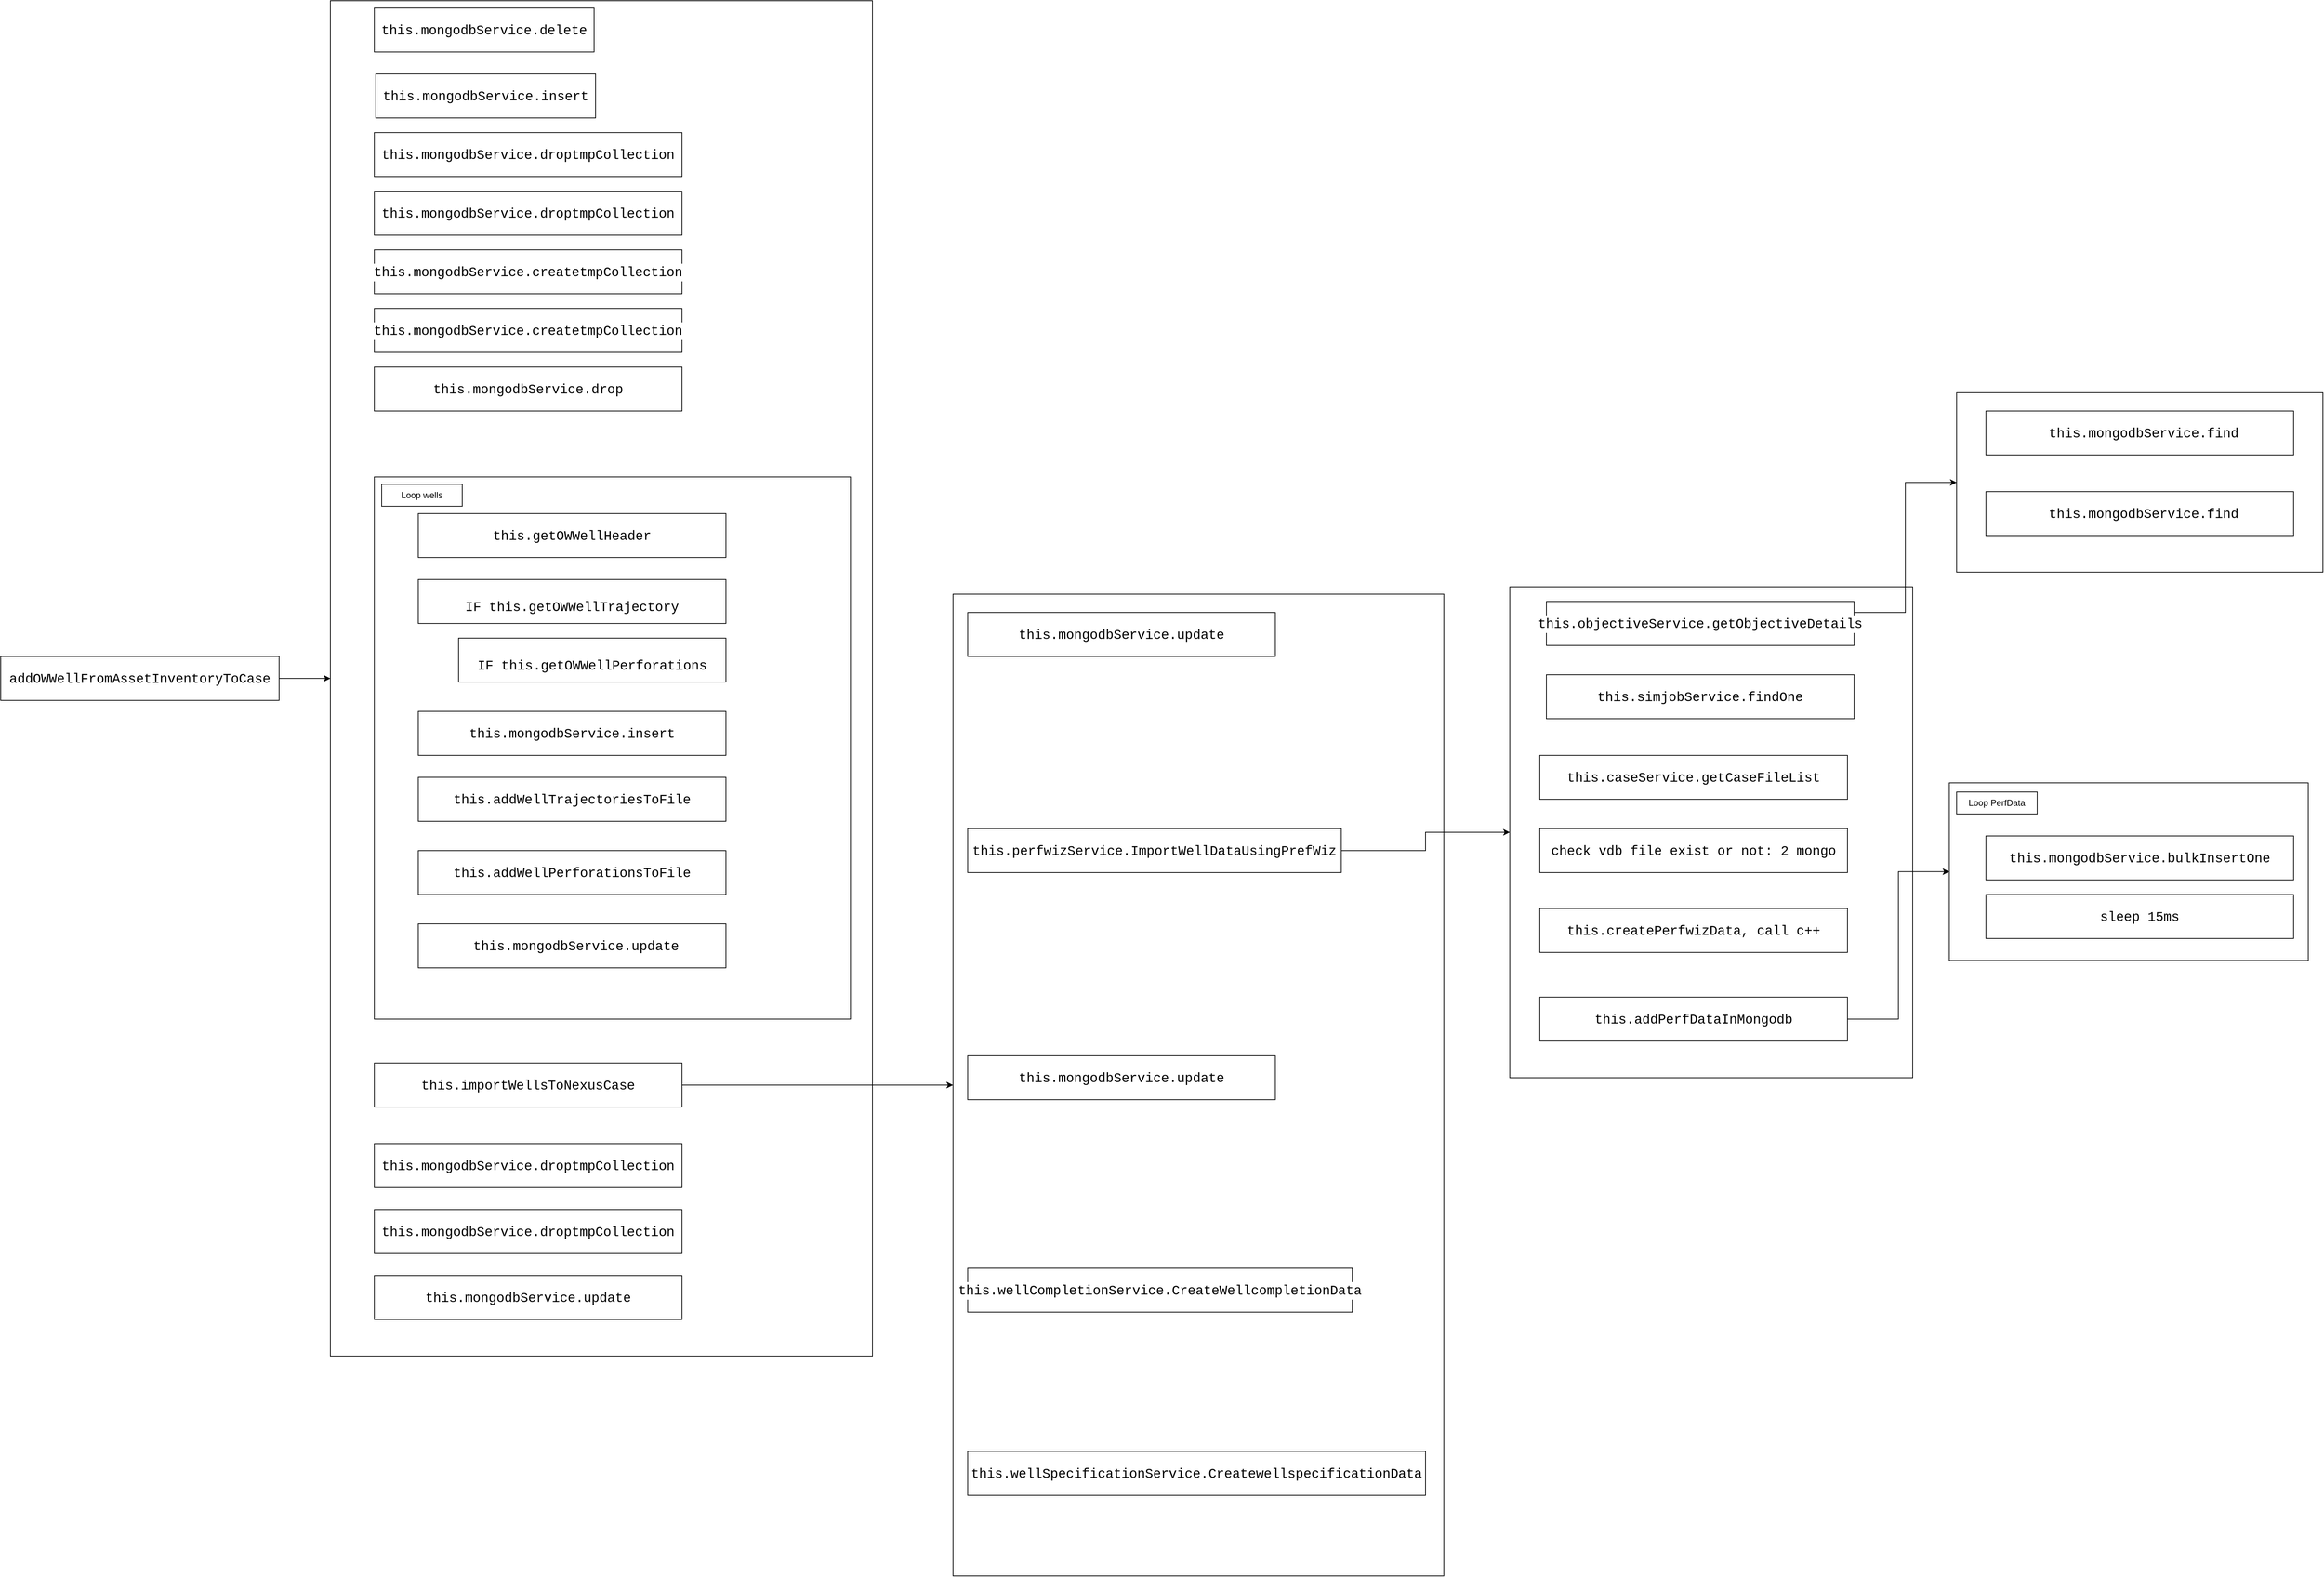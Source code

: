 <mxfile version="21.1.5" type="github">
  <diagram name="Page-1" id="aQZmvvaxGpf4Tu83erWk">
    <mxGraphModel dx="3718" dy="2628" grid="1" gridSize="10" guides="1" tooltips="1" connect="1" arrows="1" fold="1" page="1" pageScale="1" pageWidth="850" pageHeight="1100" math="0" shadow="0">
      <root>
        <mxCell id="0" />
        <mxCell id="1" parent="0" />
        <mxCell id="Qg5Ax-CYWA5A_ijGNvHu-24" value="" style="rounded=0;whiteSpace=wrap;html=1;" vertex="1" parent="1">
          <mxGeometry x="140" y="-10" width="740" height="1850" as="geometry" />
        </mxCell>
        <mxCell id="Qg5Ax-CYWA5A_ijGNvHu-25" style="edgeStyle=orthogonalEdgeStyle;rounded=0;orthogonalLoop=1;jettySize=auto;html=1;exitX=1;exitY=0.5;exitDx=0;exitDy=0;entryX=0;entryY=0.5;entryDx=0;entryDy=0;" edge="1" parent="1" source="Qg5Ax-CYWA5A_ijGNvHu-1" target="Qg5Ax-CYWA5A_ijGNvHu-24">
          <mxGeometry relative="1" as="geometry" />
        </mxCell>
        <mxCell id="Qg5Ax-CYWA5A_ijGNvHu-1" value="&lt;div style=&quot;background-color: rgb(255, 255, 255); font-family: Consolas, &amp;quot;Courier New&amp;quot;, monospace; font-size: 18px; line-height: 24px;&quot;&gt;addOWWellFromAssetInventoryToCase&lt;/div&gt;" style="rounded=0;whiteSpace=wrap;html=1;" vertex="1" parent="1">
          <mxGeometry x="-310" y="885" width="380" height="60" as="geometry" />
        </mxCell>
        <mxCell id="Qg5Ax-CYWA5A_ijGNvHu-2" value="&lt;div style=&quot;background-color: rgb(255, 255, 255); font-family: Consolas, &amp;quot;Courier New&amp;quot;, monospace; font-size: 18px; line-height: 24px;&quot;&gt;this.mongodbService.delete&lt;/div&gt;" style="rounded=0;whiteSpace=wrap;html=1;" vertex="1" parent="1">
          <mxGeometry x="200" width="300" height="60" as="geometry" />
        </mxCell>
        <mxCell id="Qg5Ax-CYWA5A_ijGNvHu-3" value="&lt;div style=&quot;background-color: rgb(255, 255, 255); font-family: Consolas, &amp;quot;Courier New&amp;quot;, monospace; font-size: 18px; line-height: 24px;&quot;&gt;&lt;br&gt;&lt;/div&gt;" style="rounded=0;whiteSpace=wrap;html=1;align=left;" vertex="1" parent="1">
          <mxGeometry x="200" y="640" width="650" height="740" as="geometry" />
        </mxCell>
        <mxCell id="Qg5Ax-CYWA5A_ijGNvHu-4" value="&lt;div style=&quot;background-color: rgb(255, 255, 255); font-family: Consolas, &amp;quot;Courier New&amp;quot;, monospace; font-size: 18px; line-height: 24px;&quot;&gt;this.mongodbService.droptmpCollection&lt;/div&gt;" style="rounded=0;whiteSpace=wrap;html=1;" vertex="1" parent="1">
          <mxGeometry x="200" y="170" width="420" height="60" as="geometry" />
        </mxCell>
        <mxCell id="Qg5Ax-CYWA5A_ijGNvHu-5" value="&lt;div style=&quot;background-color: rgb(255, 255, 255); font-family: Consolas, &amp;quot;Courier New&amp;quot;, monospace; font-size: 18px; line-height: 24px;&quot;&gt;this.mongodbService.droptmpCollection&lt;/div&gt;" style="rounded=0;whiteSpace=wrap;html=1;" vertex="1" parent="1">
          <mxGeometry x="200" y="250" width="420" height="60" as="geometry" />
        </mxCell>
        <mxCell id="Qg5Ax-CYWA5A_ijGNvHu-6" value="&lt;div style=&quot;background-color: rgb(255, 255, 255); font-family: Consolas, &amp;quot;Courier New&amp;quot;, monospace; font-size: 18px; line-height: 24px;&quot;&gt;this.mongodbService.createtmpCollection&lt;/div&gt;" style="rounded=0;whiteSpace=wrap;html=1;" vertex="1" parent="1">
          <mxGeometry x="200" y="330" width="420" height="60" as="geometry" />
        </mxCell>
        <mxCell id="Qg5Ax-CYWA5A_ijGNvHu-7" value="&lt;div style=&quot;background-color: rgb(255, 255, 255); font-family: Consolas, &amp;quot;Courier New&amp;quot;, monospace; font-size: 18px; line-height: 24px;&quot;&gt;this.mongodbService.createtmpCollection&lt;/div&gt;" style="rounded=0;whiteSpace=wrap;html=1;" vertex="1" parent="1">
          <mxGeometry x="200" y="410" width="420" height="60" as="geometry" />
        </mxCell>
        <mxCell id="Qg5Ax-CYWA5A_ijGNvHu-8" value="&lt;div style=&quot;background-color: rgb(255, 255, 255); font-family: Consolas, &amp;quot;Courier New&amp;quot;, monospace; font-size: 18px; line-height: 24px;&quot;&gt;this.mongodbService.drop&lt;/div&gt;" style="rounded=0;whiteSpace=wrap;html=1;" vertex="1" parent="1">
          <mxGeometry x="200" y="490" width="420" height="60" as="geometry" />
        </mxCell>
        <mxCell id="Qg5Ax-CYWA5A_ijGNvHu-9" value="&lt;div style=&quot;background-color: rgb(255, 255, 255); font-family: Consolas, &amp;quot;Courier New&amp;quot;, monospace; font-size: 18px; line-height: 24px;&quot;&gt;this.mongodbService.insert&lt;/div&gt;" style="rounded=0;whiteSpace=wrap;html=1;" vertex="1" parent="1">
          <mxGeometry x="202" y="90" width="300" height="60" as="geometry" />
        </mxCell>
        <mxCell id="Qg5Ax-CYWA5A_ijGNvHu-10" value="Loop wells" style="rounded=0;whiteSpace=wrap;html=1;" vertex="1" parent="1">
          <mxGeometry x="210" y="650" width="110" height="30" as="geometry" />
        </mxCell>
        <mxCell id="Qg5Ax-CYWA5A_ijGNvHu-11" value="&lt;div style=&quot;background-color: rgb(255, 255, 255); font-family: Consolas, &amp;quot;Courier New&amp;quot;, monospace; font-size: 18px; line-height: 24px;&quot;&gt;this&lt;span style=&quot;&quot;&gt;.&lt;/span&gt;getOWWellHeader&lt;/div&gt;" style="rounded=0;whiteSpace=wrap;html=1;" vertex="1" parent="1">
          <mxGeometry x="260" y="690" width="420" height="60" as="geometry" />
        </mxCell>
        <mxCell id="Qg5Ax-CYWA5A_ijGNvHu-12" value="&lt;br&gt;&lt;div style=&quot;color: rgb(0, 0, 0); background-color: rgb(255, 255, 255); font-family: Consolas, &amp;quot;Courier New&amp;quot;, monospace; font-weight: normal; font-size: 18px; line-height: 24px;&quot;&gt;&lt;div&gt;&lt;span style=&quot;color: #000000;&quot;&gt;IF this.getOWWellTrajectory&lt;/span&gt;&lt;/div&gt;&lt;/div&gt;" style="rounded=0;whiteSpace=wrap;html=1;" vertex="1" parent="1">
          <mxGeometry x="260" y="780" width="420" height="60" as="geometry" />
        </mxCell>
        <mxCell id="Qg5Ax-CYWA5A_ijGNvHu-14" value="&lt;div style=&quot;background-color: rgb(255, 255, 255); font-family: Consolas, &amp;quot;Courier New&amp;quot;, monospace; font-size: 18px; line-height: 24px;&quot;&gt;&lt;div style=&quot;line-height: 24px;&quot;&gt;this.mongodbService.insert&lt;/div&gt;&lt;/div&gt;" style="rounded=0;whiteSpace=wrap;html=1;" vertex="1" parent="1">
          <mxGeometry x="260" y="960" width="420" height="60" as="geometry" />
        </mxCell>
        <mxCell id="Qg5Ax-CYWA5A_ijGNvHu-15" value="&lt;br&gt;&lt;div style=&quot;color: rgb(0, 0, 0); background-color: rgb(255, 255, 255); font-family: Consolas, &amp;quot;Courier New&amp;quot;, monospace; font-weight: normal; font-size: 18px; line-height: 24px;&quot;&gt;&lt;div&gt;&lt;span style=&quot;color: #000000;&quot;&gt;IF this.&lt;/span&gt;getOWWellPerforations&lt;/div&gt;&lt;/div&gt;" style="rounded=0;whiteSpace=wrap;html=1;" vertex="1" parent="1">
          <mxGeometry x="315" y="860" width="365" height="60" as="geometry" />
        </mxCell>
        <mxCell id="Qg5Ax-CYWA5A_ijGNvHu-16" value="&lt;div style=&quot;background-color: rgb(255, 255, 255); font-family: Consolas, &amp;quot;Courier New&amp;quot;, monospace; font-size: 18px; line-height: 24px;&quot;&gt;&lt;div style=&quot;line-height: 24px;&quot;&gt;this.addWellTrajectoriesToFile&lt;/div&gt;&lt;/div&gt;" style="rounded=0;whiteSpace=wrap;html=1;" vertex="1" parent="1">
          <mxGeometry x="260" y="1050" width="420" height="60" as="geometry" />
        </mxCell>
        <mxCell id="Qg5Ax-CYWA5A_ijGNvHu-17" value="&lt;div style=&quot;background-color: rgb(255, 255, 255); font-family: Consolas, &amp;quot;Courier New&amp;quot;, monospace; font-size: 18px; line-height: 24px;&quot;&gt;&lt;div style=&quot;line-height: 24px;&quot;&gt;this.addWellPerforationsToFile&lt;/div&gt;&lt;/div&gt;" style="rounded=0;whiteSpace=wrap;html=1;" vertex="1" parent="1">
          <mxGeometry x="260" y="1150" width="420" height="60" as="geometry" />
        </mxCell>
        <mxCell id="Qg5Ax-CYWA5A_ijGNvHu-18" value="&lt;div style=&quot;background-color: rgb(255, 255, 255); font-family: Consolas, &amp;quot;Courier New&amp;quot;, monospace; font-size: 18px; line-height: 24px;&quot;&gt;&lt;div style=&quot;line-height: 24px;&quot;&gt;&amp;nbsp;this.mongodbService.update&lt;/div&gt;&lt;/div&gt;" style="rounded=0;whiteSpace=wrap;html=1;" vertex="1" parent="1">
          <mxGeometry x="260" y="1250" width="420" height="60" as="geometry" />
        </mxCell>
        <mxCell id="Qg5Ax-CYWA5A_ijGNvHu-27" style="edgeStyle=orthogonalEdgeStyle;rounded=0;orthogonalLoop=1;jettySize=auto;html=1;exitX=1;exitY=0.5;exitDx=0;exitDy=0;entryX=0;entryY=0.5;entryDx=0;entryDy=0;" edge="1" parent="1" source="Qg5Ax-CYWA5A_ijGNvHu-19" target="Qg5Ax-CYWA5A_ijGNvHu-26">
          <mxGeometry relative="1" as="geometry" />
        </mxCell>
        <mxCell id="Qg5Ax-CYWA5A_ijGNvHu-19" value="&lt;div style=&quot;background-color: rgb(255, 255, 255); font-family: Consolas, &amp;quot;Courier New&amp;quot;, monospace; font-size: 18px; line-height: 24px;&quot;&gt;&lt;div style=&quot;line-height: 24px;&quot;&gt;this.importWellsToNexusCase&lt;/div&gt;&lt;/div&gt;" style="rounded=0;whiteSpace=wrap;html=1;" vertex="1" parent="1">
          <mxGeometry x="200" y="1440" width="420" height="60" as="geometry" />
        </mxCell>
        <mxCell id="Qg5Ax-CYWA5A_ijGNvHu-20" value="&lt;div style=&quot;background-color: rgb(255, 255, 255); font-family: Consolas, &amp;quot;Courier New&amp;quot;, monospace; font-size: 18px; line-height: 24px;&quot;&gt;&lt;div style=&quot;line-height: 24px;&quot;&gt;this.mongodbService.droptmpCollection&lt;/div&gt;&lt;/div&gt;" style="rounded=0;whiteSpace=wrap;html=1;" vertex="1" parent="1">
          <mxGeometry x="200" y="1550" width="420" height="60" as="geometry" />
        </mxCell>
        <mxCell id="Qg5Ax-CYWA5A_ijGNvHu-21" value="&lt;div style=&quot;background-color: rgb(255, 255, 255); font-family: Consolas, &amp;quot;Courier New&amp;quot;, monospace; font-size: 18px; line-height: 24px;&quot;&gt;&lt;div style=&quot;line-height: 24px;&quot;&gt;this.mongodbService.droptmpCollection&lt;/div&gt;&lt;/div&gt;" style="rounded=0;whiteSpace=wrap;html=1;" vertex="1" parent="1">
          <mxGeometry x="200" y="1640" width="420" height="60" as="geometry" />
        </mxCell>
        <mxCell id="Qg5Ax-CYWA5A_ijGNvHu-22" value="&lt;div style=&quot;background-color: rgb(255, 255, 255); font-family: Consolas, &amp;quot;Courier New&amp;quot;, monospace; font-size: 18px; line-height: 24px;&quot;&gt;&lt;div style=&quot;line-height: 24px;&quot;&gt;&lt;div style=&quot;line-height: 24px;&quot;&gt;this.mongodbService.update&lt;/div&gt;&lt;/div&gt;&lt;/div&gt;" style="rounded=0;whiteSpace=wrap;html=1;" vertex="1" parent="1">
          <mxGeometry x="200" y="1730" width="420" height="60" as="geometry" />
        </mxCell>
        <mxCell id="Qg5Ax-CYWA5A_ijGNvHu-26" value="" style="rounded=0;whiteSpace=wrap;html=1;" vertex="1" parent="1">
          <mxGeometry x="990" y="800" width="670" height="1340" as="geometry" />
        </mxCell>
        <mxCell id="Qg5Ax-CYWA5A_ijGNvHu-28" value="&lt;div style=&quot;background-color: rgb(255, 255, 255); font-family: Consolas, &amp;quot;Courier New&amp;quot;, monospace; font-size: 18px; line-height: 24px;&quot;&gt;&lt;div style=&quot;line-height: 24px;&quot;&gt;this.mongodbService.update&lt;/div&gt;&lt;/div&gt;" style="rounded=0;whiteSpace=wrap;html=1;" vertex="1" parent="1">
          <mxGeometry x="1010" y="825" width="420" height="60" as="geometry" />
        </mxCell>
        <mxCell id="Qg5Ax-CYWA5A_ijGNvHu-42" style="edgeStyle=orthogonalEdgeStyle;rounded=0;orthogonalLoop=1;jettySize=auto;html=1;entryX=0;entryY=0.5;entryDx=0;entryDy=0;" edge="1" parent="1" source="Qg5Ax-CYWA5A_ijGNvHu-29" target="Qg5Ax-CYWA5A_ijGNvHu-33">
          <mxGeometry relative="1" as="geometry" />
        </mxCell>
        <mxCell id="Qg5Ax-CYWA5A_ijGNvHu-29" value="&lt;div style=&quot;background-color: rgb(255, 255, 255); font-family: Consolas, &amp;quot;Courier New&amp;quot;, monospace; font-size: 18px; line-height: 24px;&quot;&gt;&lt;div style=&quot;line-height: 24px;&quot;&gt;&lt;div style=&quot;line-height: 24px;&quot;&gt;&lt;div style=&quot;line-height: 24px;&quot;&gt;this.perfwizService.ImportWellDataUsingPrefWiz&lt;/div&gt;&lt;/div&gt;&lt;/div&gt;&lt;/div&gt;" style="rounded=0;whiteSpace=wrap;html=1;" vertex="1" parent="1">
          <mxGeometry x="1010" y="1120" width="510" height="60" as="geometry" />
        </mxCell>
        <mxCell id="Qg5Ax-CYWA5A_ijGNvHu-30" value="&lt;div style=&quot;background-color: rgb(255, 255, 255); font-family: Consolas, &amp;quot;Courier New&amp;quot;, monospace; font-size: 18px; line-height: 24px;&quot;&gt;&lt;div style=&quot;line-height: 24px;&quot;&gt;this.mongodbService.update&lt;/div&gt;&lt;/div&gt;" style="rounded=0;whiteSpace=wrap;html=1;" vertex="1" parent="1">
          <mxGeometry x="1010" y="1430" width="420" height="60" as="geometry" />
        </mxCell>
        <mxCell id="Qg5Ax-CYWA5A_ijGNvHu-31" value="&lt;div style=&quot;background-color: rgb(255, 255, 255); font-family: Consolas, &amp;quot;Courier New&amp;quot;, monospace; font-size: 18px; line-height: 24px;&quot;&gt;&lt;div style=&quot;line-height: 24px;&quot;&gt;&lt;div style=&quot;line-height: 24px;&quot;&gt;this.wellCompletionService.CreateWellcompletionData&lt;/div&gt;&lt;/div&gt;&lt;/div&gt;" style="rounded=0;whiteSpace=wrap;html=1;" vertex="1" parent="1">
          <mxGeometry x="1010" y="1720" width="525" height="60" as="geometry" />
        </mxCell>
        <mxCell id="Qg5Ax-CYWA5A_ijGNvHu-32" value="&lt;div style=&quot;background-color: rgb(255, 255, 255); font-family: Consolas, &amp;quot;Courier New&amp;quot;, monospace; font-size: 18px; line-height: 24px;&quot;&gt;&lt;div style=&quot;line-height: 24px;&quot;&gt;&lt;div style=&quot;line-height: 24px;&quot;&gt;this.wellSpecificationService.CreatewellspecificationData&lt;/div&gt;&lt;/div&gt;&lt;/div&gt;" style="rounded=0;whiteSpace=wrap;html=1;" vertex="1" parent="1">
          <mxGeometry x="1010" y="1970" width="625" height="60" as="geometry" />
        </mxCell>
        <mxCell id="Qg5Ax-CYWA5A_ijGNvHu-33" value="" style="rounded=0;whiteSpace=wrap;html=1;" vertex="1" parent="1">
          <mxGeometry x="1750" y="790" width="550" height="670" as="geometry" />
        </mxCell>
        <mxCell id="Qg5Ax-CYWA5A_ijGNvHu-39" style="edgeStyle=orthogonalEdgeStyle;rounded=0;orthogonalLoop=1;jettySize=auto;html=1;exitX=1;exitY=0.25;exitDx=0;exitDy=0;entryX=0;entryY=0.5;entryDx=0;entryDy=0;" edge="1" parent="1" source="Qg5Ax-CYWA5A_ijGNvHu-34" target="Qg5Ax-CYWA5A_ijGNvHu-36">
          <mxGeometry relative="1" as="geometry" />
        </mxCell>
        <mxCell id="Qg5Ax-CYWA5A_ijGNvHu-34" value="&lt;div style=&quot;background-color: rgb(255, 255, 255); font-family: Consolas, &amp;quot;Courier New&amp;quot;, monospace; font-size: 18px; line-height: 24px;&quot;&gt;&lt;div style=&quot;line-height: 24px;&quot;&gt;&lt;div style=&quot;line-height: 24px;&quot;&gt;this.objectiveService.getObjectiveDetails&lt;/div&gt;&lt;/div&gt;&lt;/div&gt;" style="rounded=0;whiteSpace=wrap;html=1;" vertex="1" parent="1">
          <mxGeometry x="1800" y="810" width="420" height="60" as="geometry" />
        </mxCell>
        <mxCell id="Qg5Ax-CYWA5A_ijGNvHu-35" value="&lt;div style=&quot;background-color: rgb(255, 255, 255); font-family: Consolas, &amp;quot;Courier New&amp;quot;, monospace; font-size: 18px; line-height: 24px;&quot;&gt;&lt;div style=&quot;line-height: 24px;&quot;&gt;&lt;div style=&quot;line-height: 24px;&quot;&gt;this.simjobService.findOne&lt;/div&gt;&lt;/div&gt;&lt;/div&gt;" style="rounded=0;whiteSpace=wrap;html=1;" vertex="1" parent="1">
          <mxGeometry x="1800" y="910" width="420" height="60" as="geometry" />
        </mxCell>
        <mxCell id="Qg5Ax-CYWA5A_ijGNvHu-36" value="" style="rounded=0;whiteSpace=wrap;html=1;" vertex="1" parent="1">
          <mxGeometry x="2360" y="525" width="500" height="245" as="geometry" />
        </mxCell>
        <mxCell id="Qg5Ax-CYWA5A_ijGNvHu-37" value="&lt;div style=&quot;background-color: rgb(255, 255, 255); font-family: Consolas, &amp;quot;Courier New&amp;quot;, monospace; font-size: 18px; line-height: 24px;&quot;&gt;&lt;div style=&quot;line-height: 24px;&quot;&gt;&lt;div style=&quot;line-height: 24px;&quot;&gt;&lt;div style=&quot;line-height: 24px;&quot;&gt;&amp;nbsp;this.mongodbService.find&lt;/div&gt;&lt;/div&gt;&lt;/div&gt;&lt;/div&gt;" style="rounded=0;whiteSpace=wrap;html=1;" vertex="1" parent="1">
          <mxGeometry x="2400" y="550" width="420" height="60" as="geometry" />
        </mxCell>
        <mxCell id="Qg5Ax-CYWA5A_ijGNvHu-38" value="&lt;div style=&quot;background-color: rgb(255, 255, 255); font-family: Consolas, &amp;quot;Courier New&amp;quot;, monospace; font-size: 18px; line-height: 24px;&quot;&gt;&lt;div style=&quot;line-height: 24px;&quot;&gt;&lt;div style=&quot;line-height: 24px;&quot;&gt;&lt;div style=&quot;line-height: 24px;&quot;&gt;&amp;nbsp;this.mongodbService.find&lt;/div&gt;&lt;/div&gt;&lt;/div&gt;&lt;/div&gt;" style="rounded=0;whiteSpace=wrap;html=1;" vertex="1" parent="1">
          <mxGeometry x="2400" y="660" width="420" height="60" as="geometry" />
        </mxCell>
        <mxCell id="Qg5Ax-CYWA5A_ijGNvHu-40" value="&lt;div style=&quot;background-color: rgb(255, 255, 255); font-family: Consolas, &amp;quot;Courier New&amp;quot;, monospace; font-size: 18px; line-height: 24px;&quot;&gt;&lt;div style=&quot;line-height: 24px;&quot;&gt;&lt;div style=&quot;line-height: 24px;&quot;&gt;&lt;div style=&quot;line-height: 24px;&quot;&gt;this.caseService.getCaseFileList&lt;/div&gt;&lt;/div&gt;&lt;/div&gt;&lt;/div&gt;" style="rounded=0;whiteSpace=wrap;html=1;" vertex="1" parent="1">
          <mxGeometry x="1791" y="1020" width="420" height="60" as="geometry" />
        </mxCell>
        <mxCell id="Qg5Ax-CYWA5A_ijGNvHu-41" value="&lt;div style=&quot;background-color: rgb(255, 255, 255); font-family: Consolas, &amp;quot;Courier New&amp;quot;, monospace; font-size: 18px; line-height: 24px;&quot;&gt;&lt;div style=&quot;line-height: 24px;&quot;&gt;&lt;div style=&quot;line-height: 24px;&quot;&gt;&lt;div style=&quot;line-height: 24px;&quot;&gt;check vdb file exist or not: 2 mongo&lt;/div&gt;&lt;/div&gt;&lt;/div&gt;&lt;/div&gt;" style="rounded=0;whiteSpace=wrap;html=1;" vertex="1" parent="1">
          <mxGeometry x="1791" y="1120" width="420" height="60" as="geometry" />
        </mxCell>
        <mxCell id="Qg5Ax-CYWA5A_ijGNvHu-43" value="&lt;div style=&quot;background-color: rgb(255, 255, 255); font-family: Consolas, &amp;quot;Courier New&amp;quot;, monospace; font-size: 18px; line-height: 24px;&quot;&gt;&lt;div style=&quot;line-height: 24px;&quot;&gt;&lt;div style=&quot;line-height: 24px;&quot;&gt;&lt;div style=&quot;line-height: 24px;&quot;&gt;&lt;div style=&quot;line-height: 24px;&quot;&gt;this.createPerfwizData, call c++&lt;/div&gt;&lt;/div&gt;&lt;/div&gt;&lt;/div&gt;&lt;/div&gt;" style="rounded=0;whiteSpace=wrap;html=1;" vertex="1" parent="1">
          <mxGeometry x="1791" y="1229" width="420" height="60" as="geometry" />
        </mxCell>
        <mxCell id="Qg5Ax-CYWA5A_ijGNvHu-46" style="edgeStyle=orthogonalEdgeStyle;rounded=0;orthogonalLoop=1;jettySize=auto;html=1;exitX=1;exitY=0.5;exitDx=0;exitDy=0;entryX=0;entryY=0.5;entryDx=0;entryDy=0;" edge="1" parent="1" source="Qg5Ax-CYWA5A_ijGNvHu-44" target="Qg5Ax-CYWA5A_ijGNvHu-45">
          <mxGeometry relative="1" as="geometry" />
        </mxCell>
        <mxCell id="Qg5Ax-CYWA5A_ijGNvHu-44" value="&lt;div style=&quot;background-color: rgb(255, 255, 255); font-family: Consolas, &amp;quot;Courier New&amp;quot;, monospace; font-size: 18px; line-height: 24px;&quot;&gt;&lt;div style=&quot;line-height: 24px;&quot;&gt;&lt;div style=&quot;line-height: 24px;&quot;&gt;&lt;div style=&quot;line-height: 24px;&quot;&gt;&lt;div style=&quot;line-height: 24px;&quot;&gt;&lt;div style=&quot;line-height: 24px;&quot;&gt;this.addPerfDataInMongodb&lt;/div&gt;&lt;/div&gt;&lt;/div&gt;&lt;/div&gt;&lt;/div&gt;&lt;/div&gt;" style="rounded=0;whiteSpace=wrap;html=1;" vertex="1" parent="1">
          <mxGeometry x="1791" y="1350" width="420" height="60" as="geometry" />
        </mxCell>
        <mxCell id="Qg5Ax-CYWA5A_ijGNvHu-45" value="" style="rounded=0;whiteSpace=wrap;html=1;" vertex="1" parent="1">
          <mxGeometry x="2350" y="1057.5" width="490" height="242.5" as="geometry" />
        </mxCell>
        <mxCell id="Qg5Ax-CYWA5A_ijGNvHu-47" value="Loop PerfData" style="rounded=0;whiteSpace=wrap;html=1;" vertex="1" parent="1">
          <mxGeometry x="2360" y="1070" width="110" height="30" as="geometry" />
        </mxCell>
        <mxCell id="Qg5Ax-CYWA5A_ijGNvHu-48" value="&lt;div style=&quot;background-color: rgb(255, 255, 255); font-family: Consolas, &amp;quot;Courier New&amp;quot;, monospace; font-size: 18px; line-height: 24px;&quot;&gt;&lt;div style=&quot;line-height: 24px;&quot;&gt;&lt;div style=&quot;line-height: 24px;&quot;&gt;&lt;div style=&quot;line-height: 24px;&quot;&gt;&lt;div style=&quot;line-height: 24px;&quot;&gt;this.mongodbService.bulkInsertOne&lt;/div&gt;&lt;/div&gt;&lt;/div&gt;&lt;/div&gt;&lt;/div&gt;" style="rounded=0;whiteSpace=wrap;html=1;" vertex="1" parent="1">
          <mxGeometry x="2400" y="1130" width="420" height="60" as="geometry" />
        </mxCell>
        <mxCell id="Qg5Ax-CYWA5A_ijGNvHu-49" value="&lt;div style=&quot;background-color: rgb(255, 255, 255); font-family: Consolas, &amp;quot;Courier New&amp;quot;, monospace; font-size: 18px; line-height: 24px;&quot;&gt;&lt;div style=&quot;line-height: 24px;&quot;&gt;&lt;div style=&quot;line-height: 24px;&quot;&gt;&lt;div style=&quot;line-height: 24px;&quot;&gt;&lt;div style=&quot;line-height: 24px;&quot;&gt;sleep 15ms&lt;/div&gt;&lt;/div&gt;&lt;/div&gt;&lt;/div&gt;&lt;/div&gt;" style="rounded=0;whiteSpace=wrap;html=1;" vertex="1" parent="1">
          <mxGeometry x="2400" y="1210" width="420" height="60" as="geometry" />
        </mxCell>
      </root>
    </mxGraphModel>
  </diagram>
</mxfile>
